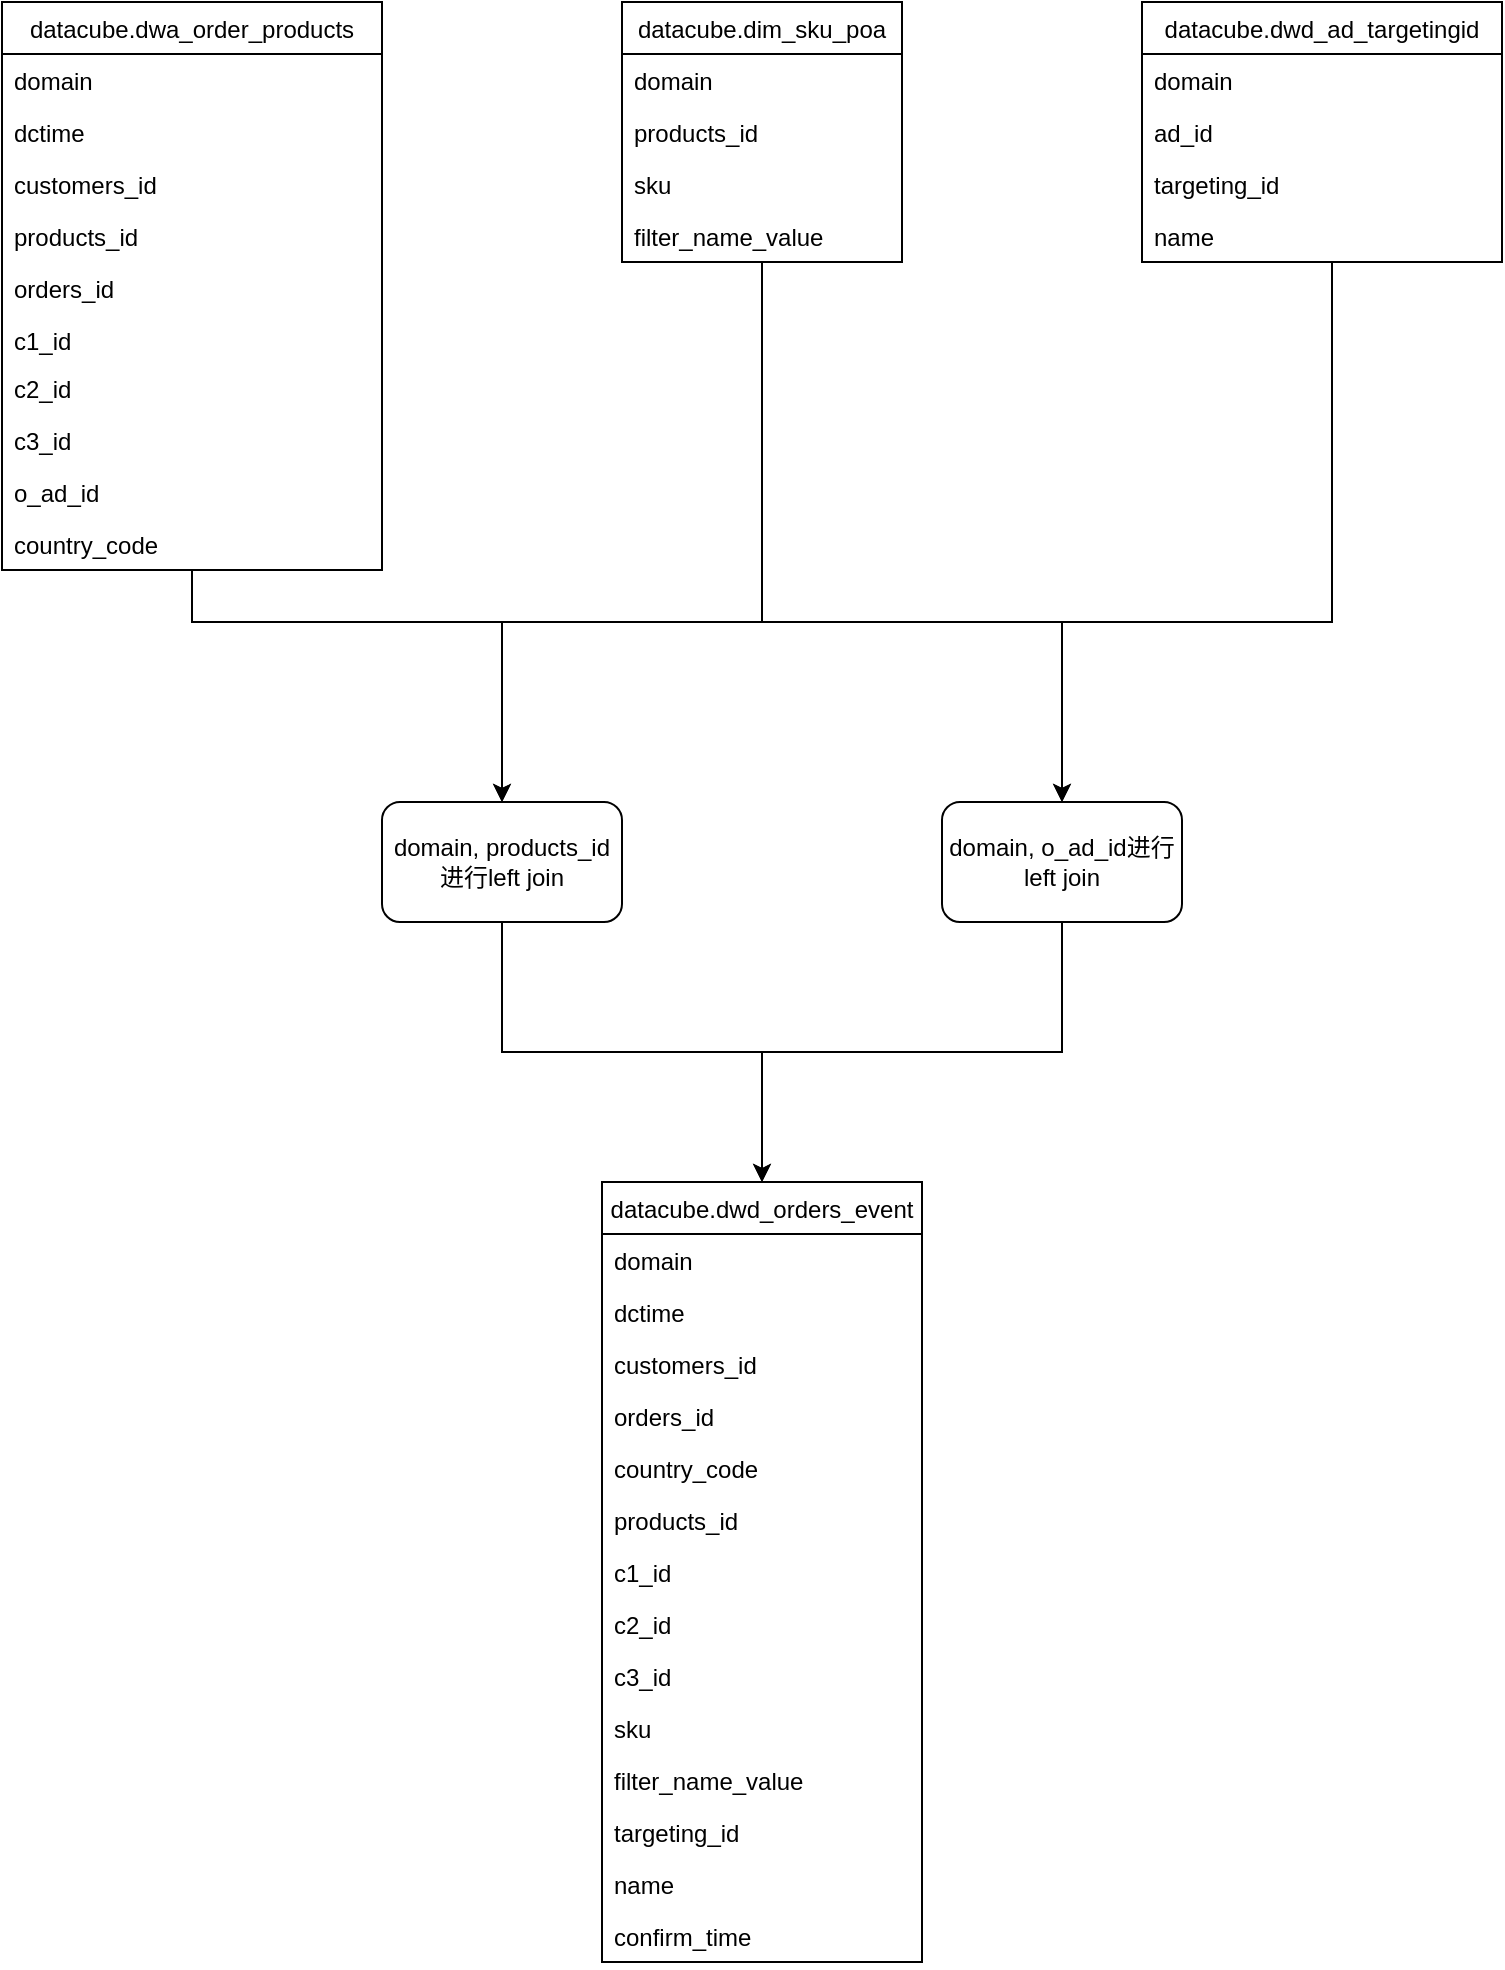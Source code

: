 <mxfile version="14.7.7" type="github">
  <diagram id="vdAjt7qvadW1ed4X3uKc" name="Page-1">
    <mxGraphModel dx="1246" dy="706" grid="1" gridSize="10" guides="1" tooltips="1" connect="1" arrows="1" fold="1" page="1" pageScale="1" pageWidth="827" pageHeight="1169" math="0" shadow="0">
      <root>
        <mxCell id="0" />
        <mxCell id="1" parent="0" />
        <mxCell id="l4-OiClNaq45GQzwH4Zs-30" style="edgeStyle=orthogonalEdgeStyle;rounded=0;orthogonalLoop=1;jettySize=auto;html=1;" parent="1" source="l4-OiClNaq45GQzwH4Zs-6" target="l4-OiClNaq45GQzwH4Zs-27" edge="1">
          <mxGeometry relative="1" as="geometry">
            <Array as="points">
              <mxPoint x="135" y="320" />
              <mxPoint x="290" y="320" />
            </Array>
          </mxGeometry>
        </mxCell>
        <mxCell id="l4-OiClNaq45GQzwH4Zs-33" style="edgeStyle=orthogonalEdgeStyle;rounded=0;orthogonalLoop=1;jettySize=auto;html=1;" parent="1" source="l4-OiClNaq45GQzwH4Zs-6" target="l4-OiClNaq45GQzwH4Zs-32" edge="1">
          <mxGeometry relative="1" as="geometry">
            <Array as="points">
              <mxPoint x="135" y="320" />
              <mxPoint x="570" y="320" />
            </Array>
          </mxGeometry>
        </mxCell>
        <mxCell id="l4-OiClNaq45GQzwH4Zs-6" value="datacube.dwa_order_products" style="swimlane;fontStyle=0;childLayout=stackLayout;horizontal=1;startSize=26;horizontalStack=0;resizeParent=1;resizeParentMax=0;resizeLast=0;collapsible=1;marginBottom=0;" parent="1" vertex="1">
          <mxGeometry x="40" y="10" width="190" height="284" as="geometry">
            <mxRectangle x="40" y="30" width="190" height="26" as="alternateBounds" />
          </mxGeometry>
        </mxCell>
        <mxCell id="l4-OiClNaq45GQzwH4Zs-7" value="domain" style="text;strokeColor=none;fillColor=none;align=left;verticalAlign=top;spacingLeft=4;spacingRight=4;overflow=hidden;rotatable=0;points=[[0,0.5],[1,0.5]];portConstraint=eastwest;" parent="l4-OiClNaq45GQzwH4Zs-6" vertex="1">
          <mxGeometry y="26" width="190" height="26" as="geometry" />
        </mxCell>
        <mxCell id="l4-OiClNaq45GQzwH4Zs-8" value="dctime" style="text;strokeColor=none;fillColor=none;align=left;verticalAlign=top;spacingLeft=4;spacingRight=4;overflow=hidden;rotatable=0;points=[[0,0.5],[1,0.5]];portConstraint=eastwest;" parent="l4-OiClNaq45GQzwH4Zs-6" vertex="1">
          <mxGeometry y="52" width="190" height="26" as="geometry" />
        </mxCell>
        <mxCell id="l4-OiClNaq45GQzwH4Zs-9" value="customers_id" style="text;strokeColor=none;fillColor=none;align=left;verticalAlign=top;spacingLeft=4;spacingRight=4;overflow=hidden;rotatable=0;points=[[0,0.5],[1,0.5]];portConstraint=eastwest;" parent="l4-OiClNaq45GQzwH4Zs-6" vertex="1">
          <mxGeometry y="78" width="190" height="26" as="geometry" />
        </mxCell>
        <mxCell id="l4-OiClNaq45GQzwH4Zs-10" value="products_id" style="text;strokeColor=none;fillColor=none;align=left;verticalAlign=top;spacingLeft=4;spacingRight=4;overflow=hidden;rotatable=0;points=[[0,0.5],[1,0.5]];portConstraint=eastwest;" parent="l4-OiClNaq45GQzwH4Zs-6" vertex="1">
          <mxGeometry y="104" width="190" height="26" as="geometry" />
        </mxCell>
        <mxCell id="l4-OiClNaq45GQzwH4Zs-11" value="orders_id" style="text;strokeColor=none;fillColor=none;align=left;verticalAlign=top;spacingLeft=4;spacingRight=4;overflow=hidden;rotatable=0;points=[[0,0.5],[1,0.5]];portConstraint=eastwest;" parent="l4-OiClNaq45GQzwH4Zs-6" vertex="1">
          <mxGeometry y="130" width="190" height="26" as="geometry" />
        </mxCell>
        <mxCell id="l4-OiClNaq45GQzwH4Zs-12" value="c1_id" style="text;strokeColor=none;fillColor=none;align=left;verticalAlign=top;spacingLeft=4;spacingRight=4;overflow=hidden;rotatable=0;points=[[0,0.5],[1,0.5]];portConstraint=eastwest;" parent="l4-OiClNaq45GQzwH4Zs-6" vertex="1">
          <mxGeometry y="156" width="190" height="24" as="geometry" />
        </mxCell>
        <mxCell id="l4-OiClNaq45GQzwH4Zs-13" value="c2_id" style="text;strokeColor=none;fillColor=none;align=left;verticalAlign=top;spacingLeft=4;spacingRight=4;overflow=hidden;rotatable=0;points=[[0,0.5],[1,0.5]];portConstraint=eastwest;" parent="l4-OiClNaq45GQzwH4Zs-6" vertex="1">
          <mxGeometry y="180" width="190" height="26" as="geometry" />
        </mxCell>
        <mxCell id="l4-OiClNaq45GQzwH4Zs-14" value="c3_id" style="text;strokeColor=none;fillColor=none;align=left;verticalAlign=top;spacingLeft=4;spacingRight=4;overflow=hidden;rotatable=0;points=[[0,0.5],[1,0.5]];portConstraint=eastwest;" parent="l4-OiClNaq45GQzwH4Zs-6" vertex="1">
          <mxGeometry y="206" width="190" height="26" as="geometry" />
        </mxCell>
        <mxCell id="l4-OiClNaq45GQzwH4Zs-20" value="o_ad_id" style="text;strokeColor=none;fillColor=none;align=left;verticalAlign=top;spacingLeft=4;spacingRight=4;overflow=hidden;rotatable=0;points=[[0,0.5],[1,0.5]];portConstraint=eastwest;" parent="l4-OiClNaq45GQzwH4Zs-6" vertex="1">
          <mxGeometry y="232" width="190" height="26" as="geometry" />
        </mxCell>
        <mxCell id="lacttqNTxlE2xAfj-SpC-1" value="country_code" style="text;strokeColor=none;fillColor=none;align=left;verticalAlign=top;spacingLeft=4;spacingRight=4;overflow=hidden;rotatable=0;points=[[0,0.5],[1,0.5]];portConstraint=eastwest;" vertex="1" parent="l4-OiClNaq45GQzwH4Zs-6">
          <mxGeometry y="258" width="190" height="26" as="geometry" />
        </mxCell>
        <mxCell id="l4-OiClNaq45GQzwH4Zs-31" style="edgeStyle=orthogonalEdgeStyle;rounded=0;orthogonalLoop=1;jettySize=auto;html=1;" parent="1" source="l4-OiClNaq45GQzwH4Zs-15" target="l4-OiClNaq45GQzwH4Zs-27" edge="1">
          <mxGeometry relative="1" as="geometry">
            <Array as="points">
              <mxPoint x="420" y="320" />
              <mxPoint x="290" y="320" />
            </Array>
          </mxGeometry>
        </mxCell>
        <mxCell id="l4-OiClNaq45GQzwH4Zs-15" value="datacube.dim_sku_poa" style="swimlane;fontStyle=0;childLayout=stackLayout;horizontal=1;startSize=26;horizontalStack=0;resizeParent=1;resizeParentMax=0;resizeLast=0;collapsible=1;marginBottom=0;" parent="1" vertex="1">
          <mxGeometry x="350" y="10" width="140" height="130" as="geometry">
            <mxRectangle x="350" y="30" width="160" height="26" as="alternateBounds" />
          </mxGeometry>
        </mxCell>
        <mxCell id="l4-OiClNaq45GQzwH4Zs-16" value="domain" style="text;strokeColor=none;fillColor=none;align=left;verticalAlign=top;spacingLeft=4;spacingRight=4;overflow=hidden;rotatable=0;points=[[0,0.5],[1,0.5]];portConstraint=eastwest;" parent="l4-OiClNaq45GQzwH4Zs-15" vertex="1">
          <mxGeometry y="26" width="140" height="26" as="geometry" />
        </mxCell>
        <mxCell id="l4-OiClNaq45GQzwH4Zs-17" value="products_id" style="text;strokeColor=none;fillColor=none;align=left;verticalAlign=top;spacingLeft=4;spacingRight=4;overflow=hidden;rotatable=0;points=[[0,0.5],[1,0.5]];portConstraint=eastwest;" parent="l4-OiClNaq45GQzwH4Zs-15" vertex="1">
          <mxGeometry y="52" width="140" height="26" as="geometry" />
        </mxCell>
        <mxCell id="l4-OiClNaq45GQzwH4Zs-19" value="sku" style="text;strokeColor=none;fillColor=none;align=left;verticalAlign=top;spacingLeft=4;spacingRight=4;overflow=hidden;rotatable=0;points=[[0,0.5],[1,0.5]];portConstraint=eastwest;" parent="l4-OiClNaq45GQzwH4Zs-15" vertex="1">
          <mxGeometry y="78" width="140" height="26" as="geometry" />
        </mxCell>
        <mxCell id="l4-OiClNaq45GQzwH4Zs-18" value="filter_name_value" style="text;strokeColor=none;fillColor=none;align=left;verticalAlign=top;spacingLeft=4;spacingRight=4;overflow=hidden;rotatable=0;points=[[0,0.5],[1,0.5]];portConstraint=eastwest;" parent="l4-OiClNaq45GQzwH4Zs-15" vertex="1">
          <mxGeometry y="104" width="140" height="26" as="geometry" />
        </mxCell>
        <mxCell id="l4-OiClNaq45GQzwH4Zs-34" style="edgeStyle=orthogonalEdgeStyle;rounded=0;orthogonalLoop=1;jettySize=auto;html=1;" parent="1" source="l4-OiClNaq45GQzwH4Zs-21" target="l4-OiClNaq45GQzwH4Zs-32" edge="1">
          <mxGeometry relative="1" as="geometry">
            <Array as="points">
              <mxPoint x="705" y="320" />
              <mxPoint x="570" y="320" />
            </Array>
          </mxGeometry>
        </mxCell>
        <mxCell id="l4-OiClNaq45GQzwH4Zs-21" value="datacube.dwd_ad_targetingid" style="swimlane;fontStyle=0;childLayout=stackLayout;horizontal=1;startSize=26;horizontalStack=0;resizeParent=1;resizeParentMax=0;resizeLast=0;collapsible=1;marginBottom=0;" parent="1" vertex="1">
          <mxGeometry x="610" y="10" width="180" height="130" as="geometry">
            <mxRectangle x="610" y="30" width="190" height="26" as="alternateBounds" />
          </mxGeometry>
        </mxCell>
        <mxCell id="l4-OiClNaq45GQzwH4Zs-22" value="domain" style="text;strokeColor=none;fillColor=none;align=left;verticalAlign=top;spacingLeft=4;spacingRight=4;overflow=hidden;rotatable=0;points=[[0,0.5],[1,0.5]];portConstraint=eastwest;" parent="l4-OiClNaq45GQzwH4Zs-21" vertex="1">
          <mxGeometry y="26" width="180" height="26" as="geometry" />
        </mxCell>
        <mxCell id="l4-OiClNaq45GQzwH4Zs-23" value="ad_id" style="text;strokeColor=none;fillColor=none;align=left;verticalAlign=top;spacingLeft=4;spacingRight=4;overflow=hidden;rotatable=0;points=[[0,0.5],[1,0.5]];portConstraint=eastwest;" parent="l4-OiClNaq45GQzwH4Zs-21" vertex="1">
          <mxGeometry y="52" width="180" height="26" as="geometry" />
        </mxCell>
        <mxCell id="l4-OiClNaq45GQzwH4Zs-24" value="targeting_id" style="text;strokeColor=none;fillColor=none;align=left;verticalAlign=top;spacingLeft=4;spacingRight=4;overflow=hidden;rotatable=0;points=[[0,0.5],[1,0.5]];portConstraint=eastwest;" parent="l4-OiClNaq45GQzwH4Zs-21" vertex="1">
          <mxGeometry y="78" width="180" height="26" as="geometry" />
        </mxCell>
        <mxCell id="l4-OiClNaq45GQzwH4Zs-25" value="name" style="text;strokeColor=none;fillColor=none;align=left;verticalAlign=top;spacingLeft=4;spacingRight=4;overflow=hidden;rotatable=0;points=[[0,0.5],[1,0.5]];portConstraint=eastwest;" parent="l4-OiClNaq45GQzwH4Zs-21" vertex="1">
          <mxGeometry y="104" width="180" height="26" as="geometry" />
        </mxCell>
        <mxCell id="l4-OiClNaq45GQzwH4Zs-41" style="edgeStyle=orthogonalEdgeStyle;rounded=0;orthogonalLoop=1;jettySize=auto;html=1;exitX=0.5;exitY=1;exitDx=0;exitDy=0;entryX=0.5;entryY=0;entryDx=0;entryDy=0;" parent="1" source="l4-OiClNaq45GQzwH4Zs-27" target="l4-OiClNaq45GQzwH4Zs-35" edge="1">
          <mxGeometry relative="1" as="geometry" />
        </mxCell>
        <mxCell id="l4-OiClNaq45GQzwH4Zs-27" value="domain, products_id进行left join" style="rounded=1;whiteSpace=wrap;html=1;" parent="1" vertex="1">
          <mxGeometry x="230" y="410" width="120" height="60" as="geometry" />
        </mxCell>
        <mxCell id="l4-OiClNaq45GQzwH4Zs-42" style="edgeStyle=orthogonalEdgeStyle;rounded=0;orthogonalLoop=1;jettySize=auto;html=1;exitX=0.5;exitY=1;exitDx=0;exitDy=0;" parent="1" source="l4-OiClNaq45GQzwH4Zs-32" target="l4-OiClNaq45GQzwH4Zs-35" edge="1">
          <mxGeometry relative="1" as="geometry" />
        </mxCell>
        <mxCell id="l4-OiClNaq45GQzwH4Zs-32" value="domain, o_ad_id进行left join" style="rounded=1;whiteSpace=wrap;html=1;" parent="1" vertex="1">
          <mxGeometry x="510" y="410" width="120" height="60" as="geometry" />
        </mxCell>
        <mxCell id="l4-OiClNaq45GQzwH4Zs-35" value="datacube.dwd_orders_event" style="swimlane;fontStyle=0;childLayout=stackLayout;horizontal=1;startSize=26;horizontalStack=0;resizeParent=1;resizeParentMax=0;resizeLast=0;collapsible=1;marginBottom=0;" parent="1" vertex="1">
          <mxGeometry x="340" y="600" width="160" height="390" as="geometry" />
        </mxCell>
        <mxCell id="l4-OiClNaq45GQzwH4Zs-36" value="domain" style="text;strokeColor=none;fillColor=none;align=left;verticalAlign=top;spacingLeft=4;spacingRight=4;overflow=hidden;rotatable=0;points=[[0,0.5],[1,0.5]];portConstraint=eastwest;" parent="l4-OiClNaq45GQzwH4Zs-35" vertex="1">
          <mxGeometry y="26" width="160" height="26" as="geometry" />
        </mxCell>
        <mxCell id="l4-OiClNaq45GQzwH4Zs-37" value="dctime" style="text;strokeColor=none;fillColor=none;align=left;verticalAlign=top;spacingLeft=4;spacingRight=4;overflow=hidden;rotatable=0;points=[[0,0.5],[1,0.5]];portConstraint=eastwest;" parent="l4-OiClNaq45GQzwH4Zs-35" vertex="1">
          <mxGeometry y="52" width="160" height="26" as="geometry" />
        </mxCell>
        <mxCell id="l4-OiClNaq45GQzwH4Zs-38" value="customers_id" style="text;strokeColor=none;fillColor=none;align=left;verticalAlign=top;spacingLeft=4;spacingRight=4;overflow=hidden;rotatable=0;points=[[0,0.5],[1,0.5]];portConstraint=eastwest;" parent="l4-OiClNaq45GQzwH4Zs-35" vertex="1">
          <mxGeometry y="78" width="160" height="26" as="geometry" />
        </mxCell>
        <mxCell id="l4-OiClNaq45GQzwH4Zs-46" value="orders_id" style="text;strokeColor=none;fillColor=none;align=left;verticalAlign=top;spacingLeft=4;spacingRight=4;overflow=hidden;rotatable=0;points=[[0,0.5],[1,0.5]];portConstraint=eastwest;" parent="l4-OiClNaq45GQzwH4Zs-35" vertex="1">
          <mxGeometry y="104" width="160" height="26" as="geometry" />
        </mxCell>
        <mxCell id="lacttqNTxlE2xAfj-SpC-2" value="country_code" style="text;strokeColor=none;fillColor=none;align=left;verticalAlign=top;spacingLeft=4;spacingRight=4;overflow=hidden;rotatable=0;points=[[0,0.5],[1,0.5]];portConstraint=eastwest;" vertex="1" parent="l4-OiClNaq45GQzwH4Zs-35">
          <mxGeometry y="130" width="160" height="26" as="geometry" />
        </mxCell>
        <mxCell id="l4-OiClNaq45GQzwH4Zs-43" value="products_id" style="text;strokeColor=none;fillColor=none;align=left;verticalAlign=top;spacingLeft=4;spacingRight=4;overflow=hidden;rotatable=0;points=[[0,0.5],[1,0.5]];portConstraint=eastwest;" parent="l4-OiClNaq45GQzwH4Zs-35" vertex="1">
          <mxGeometry y="156" width="160" height="26" as="geometry" />
        </mxCell>
        <mxCell id="l4-OiClNaq45GQzwH4Zs-47" value="c1_id" style="text;strokeColor=none;fillColor=none;align=left;verticalAlign=top;spacingLeft=4;spacingRight=4;overflow=hidden;rotatable=0;points=[[0,0.5],[1,0.5]];portConstraint=eastwest;" parent="l4-OiClNaq45GQzwH4Zs-35" vertex="1">
          <mxGeometry y="182" width="160" height="26" as="geometry" />
        </mxCell>
        <mxCell id="l4-OiClNaq45GQzwH4Zs-48" value="c2_id" style="text;strokeColor=none;fillColor=none;align=left;verticalAlign=top;spacingLeft=4;spacingRight=4;overflow=hidden;rotatable=0;points=[[0,0.5],[1,0.5]];portConstraint=eastwest;" parent="l4-OiClNaq45GQzwH4Zs-35" vertex="1">
          <mxGeometry y="208" width="160" height="26" as="geometry" />
        </mxCell>
        <mxCell id="l4-OiClNaq45GQzwH4Zs-49" value="c3_id" style="text;strokeColor=none;fillColor=none;align=left;verticalAlign=top;spacingLeft=4;spacingRight=4;overflow=hidden;rotatable=0;points=[[0,0.5],[1,0.5]];portConstraint=eastwest;" parent="l4-OiClNaq45GQzwH4Zs-35" vertex="1">
          <mxGeometry y="234" width="160" height="26" as="geometry" />
        </mxCell>
        <mxCell id="l4-OiClNaq45GQzwH4Zs-44" value="sku" style="text;strokeColor=none;fillColor=none;align=left;verticalAlign=top;spacingLeft=4;spacingRight=4;overflow=hidden;rotatable=0;points=[[0,0.5],[1,0.5]];portConstraint=eastwest;" parent="l4-OiClNaq45GQzwH4Zs-35" vertex="1">
          <mxGeometry y="260" width="160" height="26" as="geometry" />
        </mxCell>
        <mxCell id="l4-OiClNaq45GQzwH4Zs-50" value="filter_name_value" style="text;strokeColor=none;fillColor=none;align=left;verticalAlign=top;spacingLeft=4;spacingRight=4;overflow=hidden;rotatable=0;points=[[0,0.5],[1,0.5]];portConstraint=eastwest;" parent="l4-OiClNaq45GQzwH4Zs-35" vertex="1">
          <mxGeometry y="286" width="160" height="26" as="geometry" />
        </mxCell>
        <mxCell id="l4-OiClNaq45GQzwH4Zs-45" value="targeting_id" style="text;strokeColor=none;fillColor=none;align=left;verticalAlign=top;spacingLeft=4;spacingRight=4;overflow=hidden;rotatable=0;points=[[0,0.5],[1,0.5]];portConstraint=eastwest;" parent="l4-OiClNaq45GQzwH4Zs-35" vertex="1">
          <mxGeometry y="312" width="160" height="26" as="geometry" />
        </mxCell>
        <mxCell id="l4-OiClNaq45GQzwH4Zs-51" value="name" style="text;strokeColor=none;fillColor=none;align=left;verticalAlign=top;spacingLeft=4;spacingRight=4;overflow=hidden;rotatable=0;points=[[0,0.5],[1,0.5]];portConstraint=eastwest;" parent="l4-OiClNaq45GQzwH4Zs-35" vertex="1">
          <mxGeometry y="338" width="160" height="26" as="geometry" />
        </mxCell>
        <mxCell id="l4-OiClNaq45GQzwH4Zs-52" value="confirm_time" style="text;strokeColor=none;fillColor=none;align=left;verticalAlign=top;spacingLeft=4;spacingRight=4;overflow=hidden;rotatable=0;points=[[0,0.5],[1,0.5]];portConstraint=eastwest;" parent="l4-OiClNaq45GQzwH4Zs-35" vertex="1">
          <mxGeometry y="364" width="160" height="26" as="geometry" />
        </mxCell>
      </root>
    </mxGraphModel>
  </diagram>
</mxfile>
